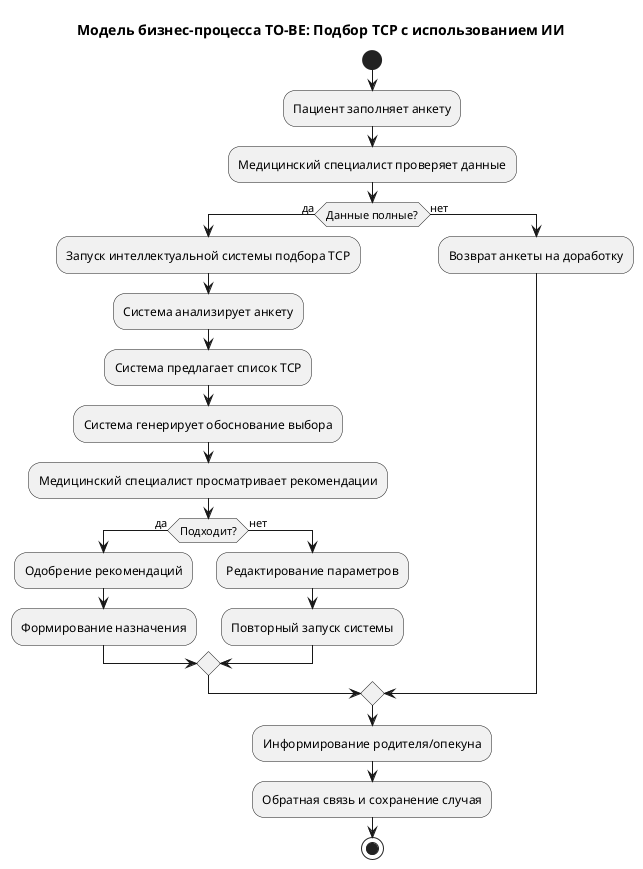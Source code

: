 @startuml
title Модель бизнес-процесса TO-BE: Подбор ТСР с использованием ИИ

start

:Пациент заполняет анкету;
:Медицинский специалист проверяет данные;

if (Данные полные?) then (да)
  :Запуск интеллектуальной системы подбора ТСР;
  :Система анализирует анкету;
  :Система предлагает список ТСР;
  :Система генерирует обоснование выбора;
  :Медицинский специалист просматривает рекомендации;

  if (Подходит?) then (да)
    :Одобрение рекомендаций;
    :Формирование назначения;
  else (нет)
    :Редактирование параметров;
    :Повторный запуск системы;
  endif

else (нет)
  :Возврат анкеты на доработку;
endif

:Информирование родителя/опекуна;
:Обратная связь и сохранение случая;

stop
@enduml
